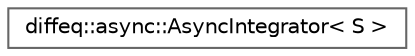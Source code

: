 digraph "Graphical Class Hierarchy"
{
 // LATEX_PDF_SIZE
  bgcolor="transparent";
  edge [fontname=Helvetica,fontsize=10,labelfontname=Helvetica,labelfontsize=10];
  node [fontname=Helvetica,fontsize=10,shape=box,height=0.2,width=0.4];
  rankdir="LR";
  Node0 [id="Node000000",label="diffeq::async::AsyncIntegrator\< S \>",height=0.2,width=0.4,color="grey40", fillcolor="white", style="filled",URL="$classdiffeq_1_1async_1_1_async_integrator.html",tooltip="Lightweight async integrator wrapper."];
}
